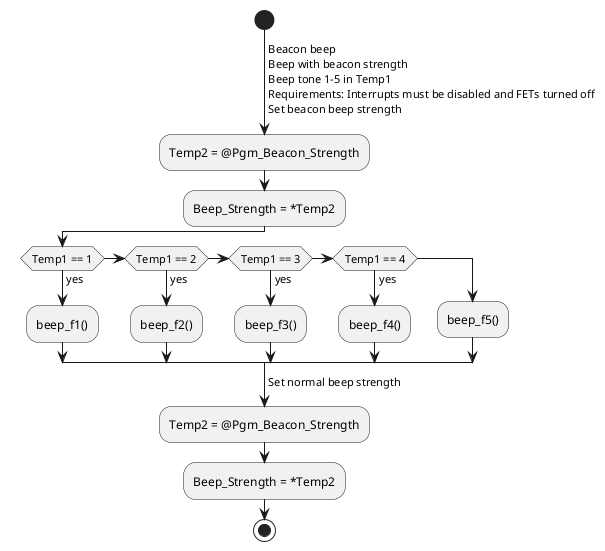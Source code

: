 @startuml
start
->Beacon beep
Beep with beacon strength
Beep tone 1-5 in Temp1
Requirements: Interrupts must be disabled and FETs turned off
Set beacon beep strength;
:Temp2 = @Pgm_Beacon_Strength;
:Beep_Strength = *Temp2;
if (Temp1 == 1) then (yes)
  :beep_f1();
else if (Temp1 == 2) then (yes)
  :beep_f2();
else if (Temp1 == 3) then (yes)
  :beep_f3();
else if (Temp1 == 4) then (yes)
  :beep_f4();
else
  :beep_f5();
endif
->Set normal beep strength;
:Temp2 = @Pgm_Beacon_Strength;
:Beep_Strength = *Temp2;
stop
@enduml
